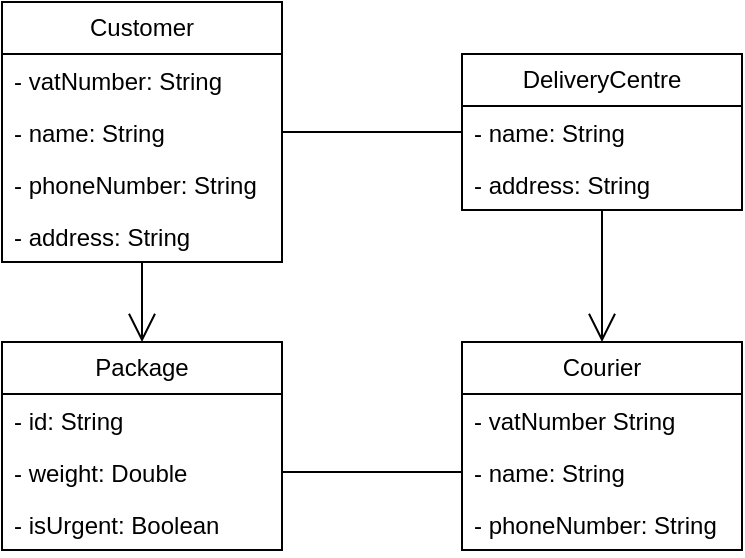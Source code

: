 <mxfile version="26.2.12">
  <diagram name="UML Delivery System" id="xkIfD4qUpP8qN0rZVXyx">
    <mxGraphModel dx="1257" dy="753" grid="1" gridSize="10" guides="1" tooltips="1" connect="1" arrows="1" fold="1" page="1" pageScale="1" pageWidth="850" pageHeight="1100" math="0" shadow="0">
      <root>
        <mxCell id="0" />
        <mxCell id="1" parent="0" />
        <mxCell id="3gfrayu24ON4Z-CWxfEC-16" value="Customer" style="swimlane;fontStyle=0;childLayout=stackLayout;horizontal=1;startSize=26;fillColor=none;horizontalStack=0;resizeParent=1;resizeParentMax=0;resizeLast=0;collapsible=1;marginBottom=0;whiteSpace=wrap;html=1;" vertex="1" parent="1">
          <mxGeometry x="190" y="80" width="140" height="130" as="geometry" />
        </mxCell>
        <mxCell id="3gfrayu24ON4Z-CWxfEC-17" value="&lt;div&gt;- vatNumber: String&lt;/div&gt;&lt;div&gt;&lt;br&gt;&lt;/div&gt;" style="text;strokeColor=none;fillColor=none;align=left;verticalAlign=top;spacingLeft=4;spacingRight=4;overflow=hidden;rotatable=0;points=[[0,0.5],[1,0.5]];portConstraint=eastwest;whiteSpace=wrap;html=1;" vertex="1" parent="3gfrayu24ON4Z-CWxfEC-16">
          <mxGeometry y="26" width="140" height="26" as="geometry" />
        </mxCell>
        <mxCell id="3gfrayu24ON4Z-CWxfEC-18" value="&lt;div&gt;- name: String&lt;/div&gt;" style="text;strokeColor=none;fillColor=none;align=left;verticalAlign=top;spacingLeft=4;spacingRight=4;overflow=hidden;rotatable=0;points=[[0,0.5],[1,0.5]];portConstraint=eastwest;whiteSpace=wrap;html=1;" vertex="1" parent="3gfrayu24ON4Z-CWxfEC-16">
          <mxGeometry y="52" width="140" height="26" as="geometry" />
        </mxCell>
        <mxCell id="3gfrayu24ON4Z-CWxfEC-19" value="&lt;div&gt;- phoneNumber: String&lt;/div&gt;" style="text;strokeColor=none;fillColor=none;align=left;verticalAlign=top;spacingLeft=4;spacingRight=4;overflow=hidden;rotatable=0;points=[[0,0.5],[1,0.5]];portConstraint=eastwest;whiteSpace=wrap;html=1;" vertex="1" parent="3gfrayu24ON4Z-CWxfEC-16">
          <mxGeometry y="78" width="140" height="26" as="geometry" />
        </mxCell>
        <mxCell id="3gfrayu24ON4Z-CWxfEC-20" value="&lt;div&gt;- address: String&lt;/div&gt;" style="text;strokeColor=none;fillColor=none;align=left;verticalAlign=top;spacingLeft=4;spacingRight=4;overflow=hidden;rotatable=0;points=[[0,0.5],[1,0.5]];portConstraint=eastwest;whiteSpace=wrap;html=1;" vertex="1" parent="3gfrayu24ON4Z-CWxfEC-16">
          <mxGeometry y="104" width="140" height="26" as="geometry" />
        </mxCell>
        <mxCell id="3gfrayu24ON4Z-CWxfEC-21" value="Package" style="swimlane;fontStyle=0;childLayout=stackLayout;horizontal=1;startSize=26;fillColor=none;horizontalStack=0;resizeParent=1;resizeParentMax=0;resizeLast=0;collapsible=1;marginBottom=0;whiteSpace=wrap;html=1;" vertex="1" parent="1">
          <mxGeometry x="190" y="250" width="140" height="104" as="geometry" />
        </mxCell>
        <mxCell id="3gfrayu24ON4Z-CWxfEC-22" value="&lt;div&gt;- id: String&lt;/div&gt;&lt;div&gt;&lt;br&gt;&lt;/div&gt;" style="text;strokeColor=none;fillColor=none;align=left;verticalAlign=top;spacingLeft=4;spacingRight=4;overflow=hidden;rotatable=0;points=[[0,0.5],[1,0.5]];portConstraint=eastwest;whiteSpace=wrap;html=1;" vertex="1" parent="3gfrayu24ON4Z-CWxfEC-21">
          <mxGeometry y="26" width="140" height="26" as="geometry" />
        </mxCell>
        <mxCell id="3gfrayu24ON4Z-CWxfEC-23" value="&lt;div&gt;- weight: Double&lt;br&gt;&lt;/div&gt;" style="text;strokeColor=none;fillColor=none;align=left;verticalAlign=top;spacingLeft=4;spacingRight=4;overflow=hidden;rotatable=0;points=[[0,0.5],[1,0.5]];portConstraint=eastwest;whiteSpace=wrap;html=1;" vertex="1" parent="3gfrayu24ON4Z-CWxfEC-21">
          <mxGeometry y="52" width="140" height="26" as="geometry" />
        </mxCell>
        <mxCell id="3gfrayu24ON4Z-CWxfEC-24" value="&lt;div&gt;- isUrgent: Boolean&lt;br&gt;&lt;/div&gt;" style="text;strokeColor=none;fillColor=none;align=left;verticalAlign=top;spacingLeft=4;spacingRight=4;overflow=hidden;rotatable=0;points=[[0,0.5],[1,0.5]];portConstraint=eastwest;whiteSpace=wrap;html=1;" vertex="1" parent="3gfrayu24ON4Z-CWxfEC-21">
          <mxGeometry y="78" width="140" height="26" as="geometry" />
        </mxCell>
        <mxCell id="3gfrayu24ON4Z-CWxfEC-26" value="DeliveryCentre" style="swimlane;fontStyle=0;childLayout=stackLayout;horizontal=1;startSize=26;fillColor=none;horizontalStack=0;resizeParent=1;resizeParentMax=0;resizeLast=0;collapsible=1;marginBottom=0;whiteSpace=wrap;html=1;" vertex="1" parent="1">
          <mxGeometry x="420" y="106" width="140" height="78" as="geometry" />
        </mxCell>
        <mxCell id="3gfrayu24ON4Z-CWxfEC-27" value="&lt;div&gt;- name: String&lt;br&gt;&lt;/div&gt;&lt;div&gt;&lt;br&gt;&lt;/div&gt;" style="text;strokeColor=none;fillColor=none;align=left;verticalAlign=top;spacingLeft=4;spacingRight=4;overflow=hidden;rotatable=0;points=[[0,0.5],[1,0.5]];portConstraint=eastwest;whiteSpace=wrap;html=1;" vertex="1" parent="3gfrayu24ON4Z-CWxfEC-26">
          <mxGeometry y="26" width="140" height="26" as="geometry" />
        </mxCell>
        <mxCell id="3gfrayu24ON4Z-CWxfEC-28" value="- address: String" style="text;strokeColor=none;fillColor=none;align=left;verticalAlign=top;spacingLeft=4;spacingRight=4;overflow=hidden;rotatable=0;points=[[0,0.5],[1,0.5]];portConstraint=eastwest;whiteSpace=wrap;html=1;" vertex="1" parent="3gfrayu24ON4Z-CWxfEC-26">
          <mxGeometry y="52" width="140" height="26" as="geometry" />
        </mxCell>
        <mxCell id="3gfrayu24ON4Z-CWxfEC-30" value="Courier" style="swimlane;fontStyle=0;childLayout=stackLayout;horizontal=1;startSize=26;fillColor=none;horizontalStack=0;resizeParent=1;resizeParentMax=0;resizeLast=0;collapsible=1;marginBottom=0;whiteSpace=wrap;html=1;" vertex="1" parent="1">
          <mxGeometry x="420" y="250" width="140" height="104" as="geometry" />
        </mxCell>
        <mxCell id="3gfrayu24ON4Z-CWxfEC-31" value="&lt;div&gt;- vatNumber String&lt;br&gt;&lt;/div&gt;&lt;div&gt;&lt;br&gt;&lt;/div&gt;" style="text;strokeColor=none;fillColor=none;align=left;verticalAlign=top;spacingLeft=4;spacingRight=4;overflow=hidden;rotatable=0;points=[[0,0.5],[1,0.5]];portConstraint=eastwest;whiteSpace=wrap;html=1;" vertex="1" parent="3gfrayu24ON4Z-CWxfEC-30">
          <mxGeometry y="26" width="140" height="26" as="geometry" />
        </mxCell>
        <mxCell id="3gfrayu24ON4Z-CWxfEC-32" value="- name: String" style="text;strokeColor=none;fillColor=none;align=left;verticalAlign=top;spacingLeft=4;spacingRight=4;overflow=hidden;rotatable=0;points=[[0,0.5],[1,0.5]];portConstraint=eastwest;whiteSpace=wrap;html=1;" vertex="1" parent="3gfrayu24ON4Z-CWxfEC-30">
          <mxGeometry y="52" width="140" height="26" as="geometry" />
        </mxCell>
        <mxCell id="3gfrayu24ON4Z-CWxfEC-33" value="- phoneNumber: String" style="text;strokeColor=none;fillColor=none;align=left;verticalAlign=top;spacingLeft=4;spacingRight=4;overflow=hidden;rotatable=0;points=[[0,0.5],[1,0.5]];portConstraint=eastwest;whiteSpace=wrap;html=1;" vertex="1" parent="3gfrayu24ON4Z-CWxfEC-30">
          <mxGeometry y="78" width="140" height="26" as="geometry" />
        </mxCell>
        <mxCell id="3gfrayu24ON4Z-CWxfEC-35" value="" style="endArrow=open;endFill=1;endSize=12;html=1;rounded=0;exitX=0.5;exitY=1;exitDx=0;exitDy=0;entryX=0.5;entryY=0;entryDx=0;entryDy=0;" edge="1" parent="1" source="3gfrayu24ON4Z-CWxfEC-16" target="3gfrayu24ON4Z-CWxfEC-21">
          <mxGeometry width="160" relative="1" as="geometry">
            <mxPoint x="350" y="410" as="sourcePoint" />
            <mxPoint x="510" y="410" as="targetPoint" />
          </mxGeometry>
        </mxCell>
        <mxCell id="3gfrayu24ON4Z-CWxfEC-36" value="" style="endArrow=open;endFill=1;endSize=12;html=1;rounded=0;entryX=0.5;entryY=0;entryDx=0;entryDy=0;" edge="1" parent="1" source="3gfrayu24ON4Z-CWxfEC-28" target="3gfrayu24ON4Z-CWxfEC-30">
          <mxGeometry width="160" relative="1" as="geometry">
            <mxPoint x="480" y="170" as="sourcePoint" />
            <mxPoint x="270" y="260" as="targetPoint" />
          </mxGeometry>
        </mxCell>
        <mxCell id="3gfrayu24ON4Z-CWxfEC-38" value="" style="endArrow=none;html=1;edgeStyle=orthogonalEdgeStyle;rounded=0;exitX=1;exitY=0.5;exitDx=0;exitDy=0;entryX=0;entryY=0.5;entryDx=0;entryDy=0;" edge="1" parent="1" source="3gfrayu24ON4Z-CWxfEC-18" target="3gfrayu24ON4Z-CWxfEC-27">
          <mxGeometry relative="1" as="geometry">
            <mxPoint x="350" y="410" as="sourcePoint" />
            <mxPoint x="510" y="410" as="targetPoint" />
          </mxGeometry>
        </mxCell>
        <mxCell id="3gfrayu24ON4Z-CWxfEC-41" value="" style="endArrow=none;html=1;edgeStyle=orthogonalEdgeStyle;rounded=0;exitX=1;exitY=0.5;exitDx=0;exitDy=0;entryX=0;entryY=0.5;entryDx=0;entryDy=0;" edge="1" parent="1" source="3gfrayu24ON4Z-CWxfEC-23" target="3gfrayu24ON4Z-CWxfEC-32">
          <mxGeometry relative="1" as="geometry">
            <mxPoint x="340" y="155" as="sourcePoint" />
            <mxPoint x="430" y="155" as="targetPoint" />
          </mxGeometry>
        </mxCell>
      </root>
    </mxGraphModel>
  </diagram>
</mxfile>
